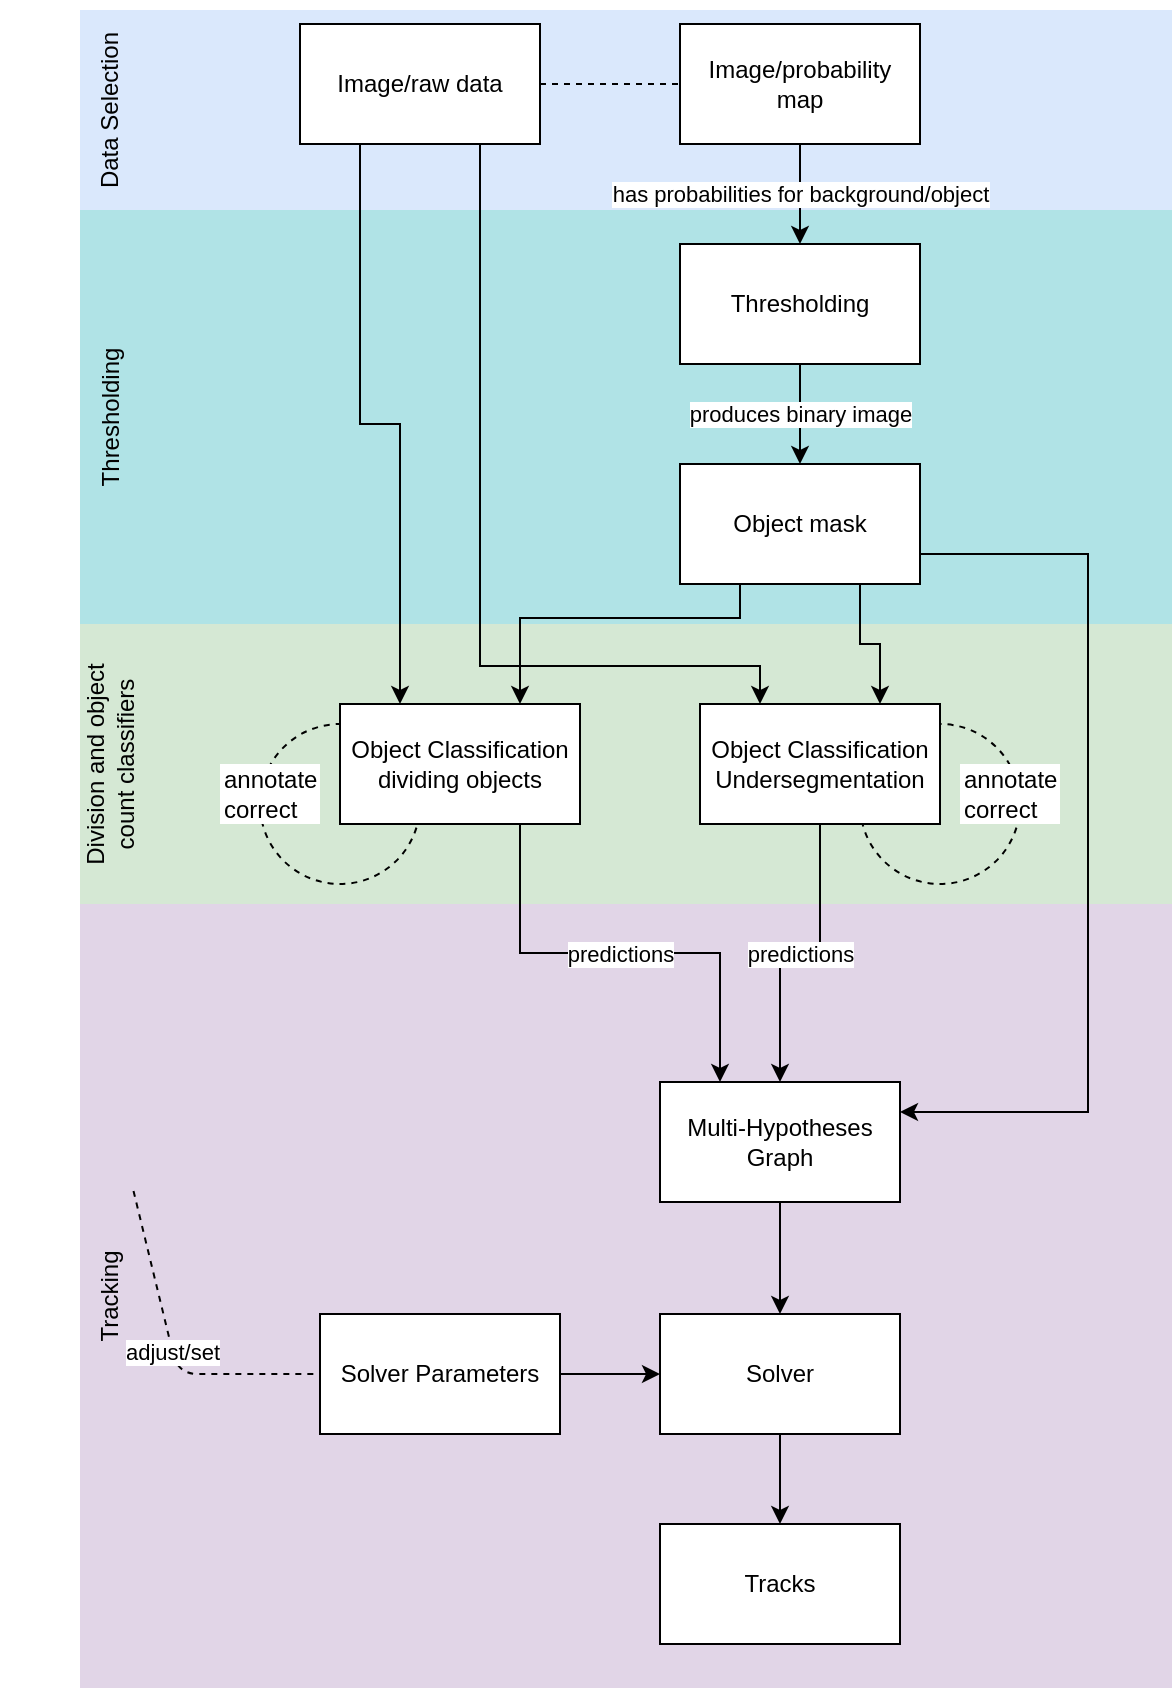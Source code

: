 <mxfile version="10.7.5" type="device"><diagram id="0QFmsyHLm8tkiH2ffspU" name="Overview"><mxGraphModel dx="1390" dy="841" grid="0" gridSize="10" guides="1" tooltips="1" connect="1" arrows="1" fold="1" page="1" pageScale="1" pageWidth="827" pageHeight="1169" math="0" shadow="0"><root><mxCell id="0"/><mxCell id="1" parent="0"/><mxCell id="onK6DwMOY_GADMilqnFS-8" value="" style="rounded=0;whiteSpace=wrap;html=1;fillColor=#b0e3e6;strokeColor=none;" parent="1" vertex="1"><mxGeometry x="150" y="143" width="546" height="207" as="geometry"/></mxCell><mxCell id="onK6DwMOY_GADMilqnFS-7" value="" style="group" parent="1" vertex="1" connectable="0"><mxGeometry x="110" y="43" width="586" height="100" as="geometry"/></mxCell><mxCell id="onK6DwMOY_GADMilqnFS-3" value="" style="rounded=0;whiteSpace=wrap;html=1;fillColor=#dae8fc;strokeColor=none;" parent="onK6DwMOY_GADMilqnFS-7" vertex="1"><mxGeometry x="40" width="546" height="100" as="geometry"/></mxCell><mxCell id="onK6DwMOY_GADMilqnFS-4" value="Data Selection" style="text;html=1;strokeColor=none;fillColor=none;align=center;verticalAlign=middle;whiteSpace=wrap;rounded=0;rotation=-90;" parent="onK6DwMOY_GADMilqnFS-7" vertex="1"><mxGeometry y="40" width="110" height="20" as="geometry"/></mxCell><mxCell id="onK6DwMOY_GADMilqnFS-1" value="" style="rounded=0;whiteSpace=wrap;html=1;fillColor=#e1d5e7;strokeColor=none;" parent="1" vertex="1"><mxGeometry x="150" y="490" width="546" height="392" as="geometry"/></mxCell><mxCell id="onK6DwMOY_GADMilqnFS-2" value="" style="rounded=0;whiteSpace=wrap;html=1;fillColor=#d5e8d4;strokeColor=none;" parent="1" vertex="1"><mxGeometry x="150" y="350" width="546" height="140" as="geometry"/></mxCell><mxCell id="onK6DwMOY_GADMilqnFS-5" value="Division and object count classifiers&lt;br&gt;" style="text;html=1;strokeColor=none;fillColor=none;align=center;verticalAlign=middle;whiteSpace=wrap;rounded=0;rotation=-90;" parent="1" vertex="1"><mxGeometry x="110" y="410" width="110" height="20" as="geometry"/></mxCell><mxCell id="onK6DwMOY_GADMilqnFS-6" value="Tracking&lt;br&gt;" style="text;html=1;strokeColor=none;fillColor=none;align=center;verticalAlign=middle;whiteSpace=wrap;rounded=0;rotation=-90;" parent="1" vertex="1"><mxGeometry x="110" y="676" width="110" height="20" as="geometry"/></mxCell><mxCell id="-rm5J6O_DVwxmmJQqB3J-16" style="edgeStyle=orthogonalEdgeStyle;rounded=0;orthogonalLoop=1;jettySize=auto;html=1;exitX=0.25;exitY=1;exitDx=0;exitDy=0;entryX=0.25;entryY=0;entryDx=0;entryDy=0;" edge="1" parent="1" source="rzuPL-NAiYKube35V7UB-1" target="-rm5J6O_DVwxmmJQqB3J-2"><mxGeometry relative="1" as="geometry"/></mxCell><mxCell id="-rm5J6O_DVwxmmJQqB3J-17" style="edgeStyle=orthogonalEdgeStyle;rounded=0;orthogonalLoop=1;jettySize=auto;html=1;exitX=0.75;exitY=1;exitDx=0;exitDy=0;entryX=0.25;entryY=0;entryDx=0;entryDy=0;" edge="1" parent="1" source="rzuPL-NAiYKube35V7UB-1" target="-rm5J6O_DVwxmmJQqB3J-1"><mxGeometry relative="1" as="geometry"><Array as="points"><mxPoint x="350" y="371"/><mxPoint x="490" y="371"/></Array></mxGeometry></mxCell><mxCell id="rzuPL-NAiYKube35V7UB-1" value="Image/raw data&lt;br&gt;" style="rounded=0;whiteSpace=wrap;html=1;" parent="1" vertex="1"><mxGeometry x="260" y="50" width="120" height="60" as="geometry"/></mxCell><mxCell id="rzuPL-NAiYKube35V7UB-6" value="has probabilities for background/object" style="edgeStyle=orthogonalEdgeStyle;rounded=0;orthogonalLoop=1;jettySize=auto;html=1;exitX=0.5;exitY=1;exitDx=0;exitDy=0;" parent="1" source="rzuPL-NAiYKube35V7UB-2" target="rzuPL-NAiYKube35V7UB-4" edge="1"><mxGeometry relative="1" as="geometry"/></mxCell><mxCell id="rzuPL-NAiYKube35V7UB-2" value="Image/probability map&lt;br&gt;" style="rounded=0;whiteSpace=wrap;html=1;" parent="1" vertex="1"><mxGeometry x="450" y="50" width="120" height="60" as="geometry"/></mxCell><mxCell id="rzuPL-NAiYKube35V7UB-3" value="" style="endArrow=none;dashed=1;html=1;exitX=1;exitY=0.5;exitDx=0;exitDy=0;entryX=0;entryY=0.5;entryDx=0;entryDy=0;" parent="1" source="rzuPL-NAiYKube35V7UB-1" target="rzuPL-NAiYKube35V7UB-2" edge="1"><mxGeometry width="50" height="50" relative="1" as="geometry"><mxPoint x="390" y="150" as="sourcePoint"/><mxPoint x="440" y="100" as="targetPoint"/></mxGeometry></mxCell><mxCell id="rzuPL-NAiYKube35V7UB-7" value="produces binary image" style="edgeStyle=orthogonalEdgeStyle;rounded=0;orthogonalLoop=1;jettySize=auto;html=1;exitX=0.5;exitY=1;exitDx=0;exitDy=0;entryX=0.5;entryY=0;entryDx=0;entryDy=0;" parent="1" source="rzuPL-NAiYKube35V7UB-4" target="rzuPL-NAiYKube35V7UB-5" edge="1"><mxGeometry relative="1" as="geometry"/></mxCell><mxCell id="rzuPL-NAiYKube35V7UB-4" value="Thresholding&lt;br&gt;" style="rounded=0;whiteSpace=wrap;html=1;" parent="1" vertex="1"><mxGeometry x="450" y="160" width="120" height="60" as="geometry"/></mxCell><mxCell id="-rm5J6O_DVwxmmJQqB3J-14" style="edgeStyle=orthogonalEdgeStyle;rounded=0;orthogonalLoop=1;jettySize=auto;html=1;exitX=0.75;exitY=1;exitDx=0;exitDy=0;entryX=0.75;entryY=0;entryDx=0;entryDy=0;" edge="1" parent="1" source="rzuPL-NAiYKube35V7UB-5" target="-rm5J6O_DVwxmmJQqB3J-1"><mxGeometry relative="1" as="geometry"/></mxCell><mxCell id="-rm5J6O_DVwxmmJQqB3J-15" style="edgeStyle=orthogonalEdgeStyle;rounded=0;orthogonalLoop=1;jettySize=auto;html=1;exitX=0.25;exitY=1;exitDx=0;exitDy=0;entryX=0.75;entryY=0;entryDx=0;entryDy=0;" edge="1" parent="1" source="rzuPL-NAiYKube35V7UB-5" target="-rm5J6O_DVwxmmJQqB3J-2"><mxGeometry relative="1" as="geometry"><Array as="points"><mxPoint x="480" y="347"/><mxPoint x="370" y="347"/></Array></mxGeometry></mxCell><mxCell id="-rm5J6O_DVwxmmJQqB3J-25" style="edgeStyle=orthogonalEdgeStyle;rounded=0;orthogonalLoop=1;jettySize=auto;html=1;exitX=1;exitY=0.75;exitDx=0;exitDy=0;entryX=1;entryY=0.25;entryDx=0;entryDy=0;" edge="1" parent="1" source="rzuPL-NAiYKube35V7UB-5" target="-rm5J6O_DVwxmmJQqB3J-18"><mxGeometry relative="1" as="geometry"><Array as="points"><mxPoint x="654" y="315"/><mxPoint x="654" y="594"/></Array></mxGeometry></mxCell><mxCell id="rzuPL-NAiYKube35V7UB-5" value="Object mask&lt;br&gt;" style="rounded=0;whiteSpace=wrap;html=1;" parent="1" vertex="1"><mxGeometry x="450" y="270" width="120" height="60" as="geometry"/></mxCell><mxCell id="-rm5J6O_DVwxmmJQqB3J-27" style="edgeStyle=orthogonalEdgeStyle;rounded=0;orthogonalLoop=1;jettySize=auto;html=1;exitX=0.5;exitY=1;exitDx=0;exitDy=0;entryX=0.5;entryY=0;entryDx=0;entryDy=0;" edge="1" parent="1" source="rzuPL-NAiYKube35V7UB-17" target="-rm5J6O_DVwxmmJQqB3J-26"><mxGeometry relative="1" as="geometry"/></mxCell><mxCell id="rzuPL-NAiYKube35V7UB-17" value="Solver&lt;br&gt;" style="rounded=0;whiteSpace=wrap;html=1;" parent="1" vertex="1"><mxGeometry x="440" y="695" width="120" height="60" as="geometry"/></mxCell><mxCell id="-rm5J6O_DVwxmmJQqB3J-21" style="edgeStyle=orthogonalEdgeStyle;rounded=0;orthogonalLoop=1;jettySize=auto;html=1;exitX=1;exitY=0.5;exitDx=0;exitDy=0;entryX=0;entryY=0.5;entryDx=0;entryDy=0;" edge="1" parent="1" source="rzuPL-NAiYKube35V7UB-21" target="rzuPL-NAiYKube35V7UB-17"><mxGeometry relative="1" as="geometry"/></mxCell><mxCell id="rzuPL-NAiYKube35V7UB-21" value="Solver Parameters&lt;br&gt;" style="rounded=0;whiteSpace=wrap;html=1;" parent="1" vertex="1"><mxGeometry x="270" y="695" width="120" height="60" as="geometry"/></mxCell><mxCell id="onK6DwMOY_GADMilqnFS-9" value="Thresholding&lt;br&gt;" style="text;html=1;strokeColor=none;fillColor=none;align=center;verticalAlign=middle;whiteSpace=wrap;rounded=0;rotation=-90;" parent="1" vertex="1"><mxGeometry x="110" y="236.5" width="110" height="20" as="geometry"/></mxCell><mxCell id="-rm5J6O_DVwxmmJQqB3J-7" value="" style="group" vertex="1" connectable="0" parent="1"><mxGeometry x="220" y="400" width="100" height="80" as="geometry"/></mxCell><mxCell id="-rm5J6O_DVwxmmJQqB3J-3" value="" style="ellipse;whiteSpace=wrap;html=1;aspect=fixed;dashed=1;fillColor=none;" vertex="1" parent="-rm5J6O_DVwxmmJQqB3J-7"><mxGeometry x="20" width="80" height="80" as="geometry"/></mxCell><mxCell id="-rm5J6O_DVwxmmJQqB3J-4" value="annotate&lt;br&gt;correct&lt;br&gt;" style="text;html=1;align=left;verticalAlign=middle;whiteSpace=wrap;rounded=0;dashed=1;fillColor=#ffffff;" vertex="1" parent="-rm5J6O_DVwxmmJQqB3J-7"><mxGeometry y="20" width="50" height="30" as="geometry"/></mxCell><mxCell id="-rm5J6O_DVwxmmJQqB3J-23" value="predictions" style="edgeStyle=orthogonalEdgeStyle;rounded=0;orthogonalLoop=1;jettySize=auto;html=1;exitX=0.75;exitY=1;exitDx=0;exitDy=0;entryX=0.25;entryY=0;entryDx=0;entryDy=0;" edge="1" parent="1" source="-rm5J6O_DVwxmmJQqB3J-2" target="-rm5J6O_DVwxmmJQqB3J-18"><mxGeometry relative="1" as="geometry"/></mxCell><mxCell id="-rm5J6O_DVwxmmJQqB3J-2" value="Object Classification&lt;br&gt;dividing objects&lt;br&gt;" style="rounded=0;whiteSpace=wrap;html=1;" vertex="1" parent="1"><mxGeometry x="280" y="390" width="120" height="60" as="geometry"/></mxCell><mxCell id="-rm5J6O_DVwxmmJQqB3J-12" value="" style="group" vertex="1" connectable="0" parent="1"><mxGeometry x="520" y="400" width="120" height="80" as="geometry"/></mxCell><mxCell id="-rm5J6O_DVwxmmJQqB3J-8" value="" style="group" vertex="1" connectable="0" parent="-rm5J6O_DVwxmmJQqB3J-12"><mxGeometry width="100" height="80" as="geometry"/></mxCell><mxCell id="-rm5J6O_DVwxmmJQqB3J-9" value="" style="ellipse;whiteSpace=wrap;html=1;aspect=fixed;dashed=1;fillColor=none;" vertex="1" parent="-rm5J6O_DVwxmmJQqB3J-8"><mxGeometry x="20" width="80" height="80" as="geometry"/></mxCell><mxCell id="-rm5J6O_DVwxmmJQqB3J-10" value="annotate&lt;br&gt;correct&lt;br&gt;" style="text;html=1;align=left;verticalAlign=middle;whiteSpace=wrap;rounded=0;dashed=1;fillColor=#ffffff;" vertex="1" parent="-rm5J6O_DVwxmmJQqB3J-12"><mxGeometry x="70" y="20" width="50" height="30" as="geometry"/></mxCell><mxCell id="-rm5J6O_DVwxmmJQqB3J-24" value="predictions" style="edgeStyle=orthogonalEdgeStyle;rounded=0;orthogonalLoop=1;jettySize=auto;html=1;exitX=0.5;exitY=1;exitDx=0;exitDy=0;" edge="1" parent="1" source="-rm5J6O_DVwxmmJQqB3J-1" target="-rm5J6O_DVwxmmJQqB3J-18"><mxGeometry relative="1" as="geometry"/></mxCell><mxCell id="-rm5J6O_DVwxmmJQqB3J-1" value="Object Classification&lt;br&gt;Undersegmentation&lt;br&gt;" style="rounded=0;whiteSpace=wrap;html=1;" vertex="1" parent="1"><mxGeometry x="460" y="390" width="120" height="60" as="geometry"/></mxCell><mxCell id="-rm5J6O_DVwxmmJQqB3J-22" style="edgeStyle=orthogonalEdgeStyle;rounded=0;orthogonalLoop=1;jettySize=auto;html=1;exitX=0.5;exitY=1;exitDx=0;exitDy=0;" edge="1" parent="1" source="-rm5J6O_DVwxmmJQqB3J-18" target="rzuPL-NAiYKube35V7UB-17"><mxGeometry relative="1" as="geometry"/></mxCell><mxCell id="-rm5J6O_DVwxmmJQqB3J-18" value="Multi-Hypotheses&lt;br&gt;Graph&lt;br&gt;" style="rounded=0;whiteSpace=wrap;html=1;" vertex="1" parent="1"><mxGeometry x="440" y="579" width="120" height="60" as="geometry"/></mxCell><mxCell id="-rm5J6O_DVwxmmJQqB3J-19" value="adjust/set" style="endArrow=none;dashed=1;html=1;entryX=0;entryY=0.5;entryDx=0;entryDy=0;exitX=0.049;exitY=0.366;exitDx=0;exitDy=0;exitPerimeter=0;" edge="1" parent="1" source="onK6DwMOY_GADMilqnFS-1" target="rzuPL-NAiYKube35V7UB-21"><mxGeometry width="50" height="50" relative="1" as="geometry"><mxPoint x="210" y="793" as="sourcePoint"/><mxPoint x="260" y="743" as="targetPoint"/><Array as="points"><mxPoint x="199" y="725"/></Array></mxGeometry></mxCell><mxCell id="-rm5J6O_DVwxmmJQqB3J-26" value="Tracks&lt;br&gt;" style="rounded=0;whiteSpace=wrap;html=1;" vertex="1" parent="1"><mxGeometry x="440" y="800" width="120" height="60" as="geometry"/></mxCell></root></mxGraphModel></diagram></mxfile>